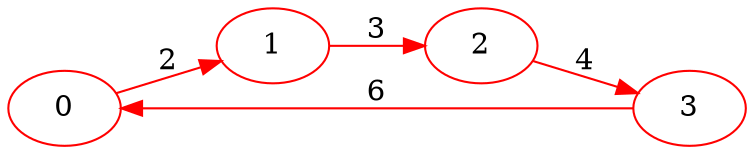 digraph G {
ranksep = "equally";
rankdir = LR;
{rank = same; 0; };
{rank = same; 1; };
{rank = same; 2; };
{rank = same; 3; };
{rank = same; };
3 [color = "red"];
2 [color = "red"];
1 [color = "red"];
0 [color = "red"];
0->1[label="2" color = "red"];
1->2[label="3" color = "red"];
2->3[label="4" color = "red"];
3->0[label="6" color = "red"];
}
